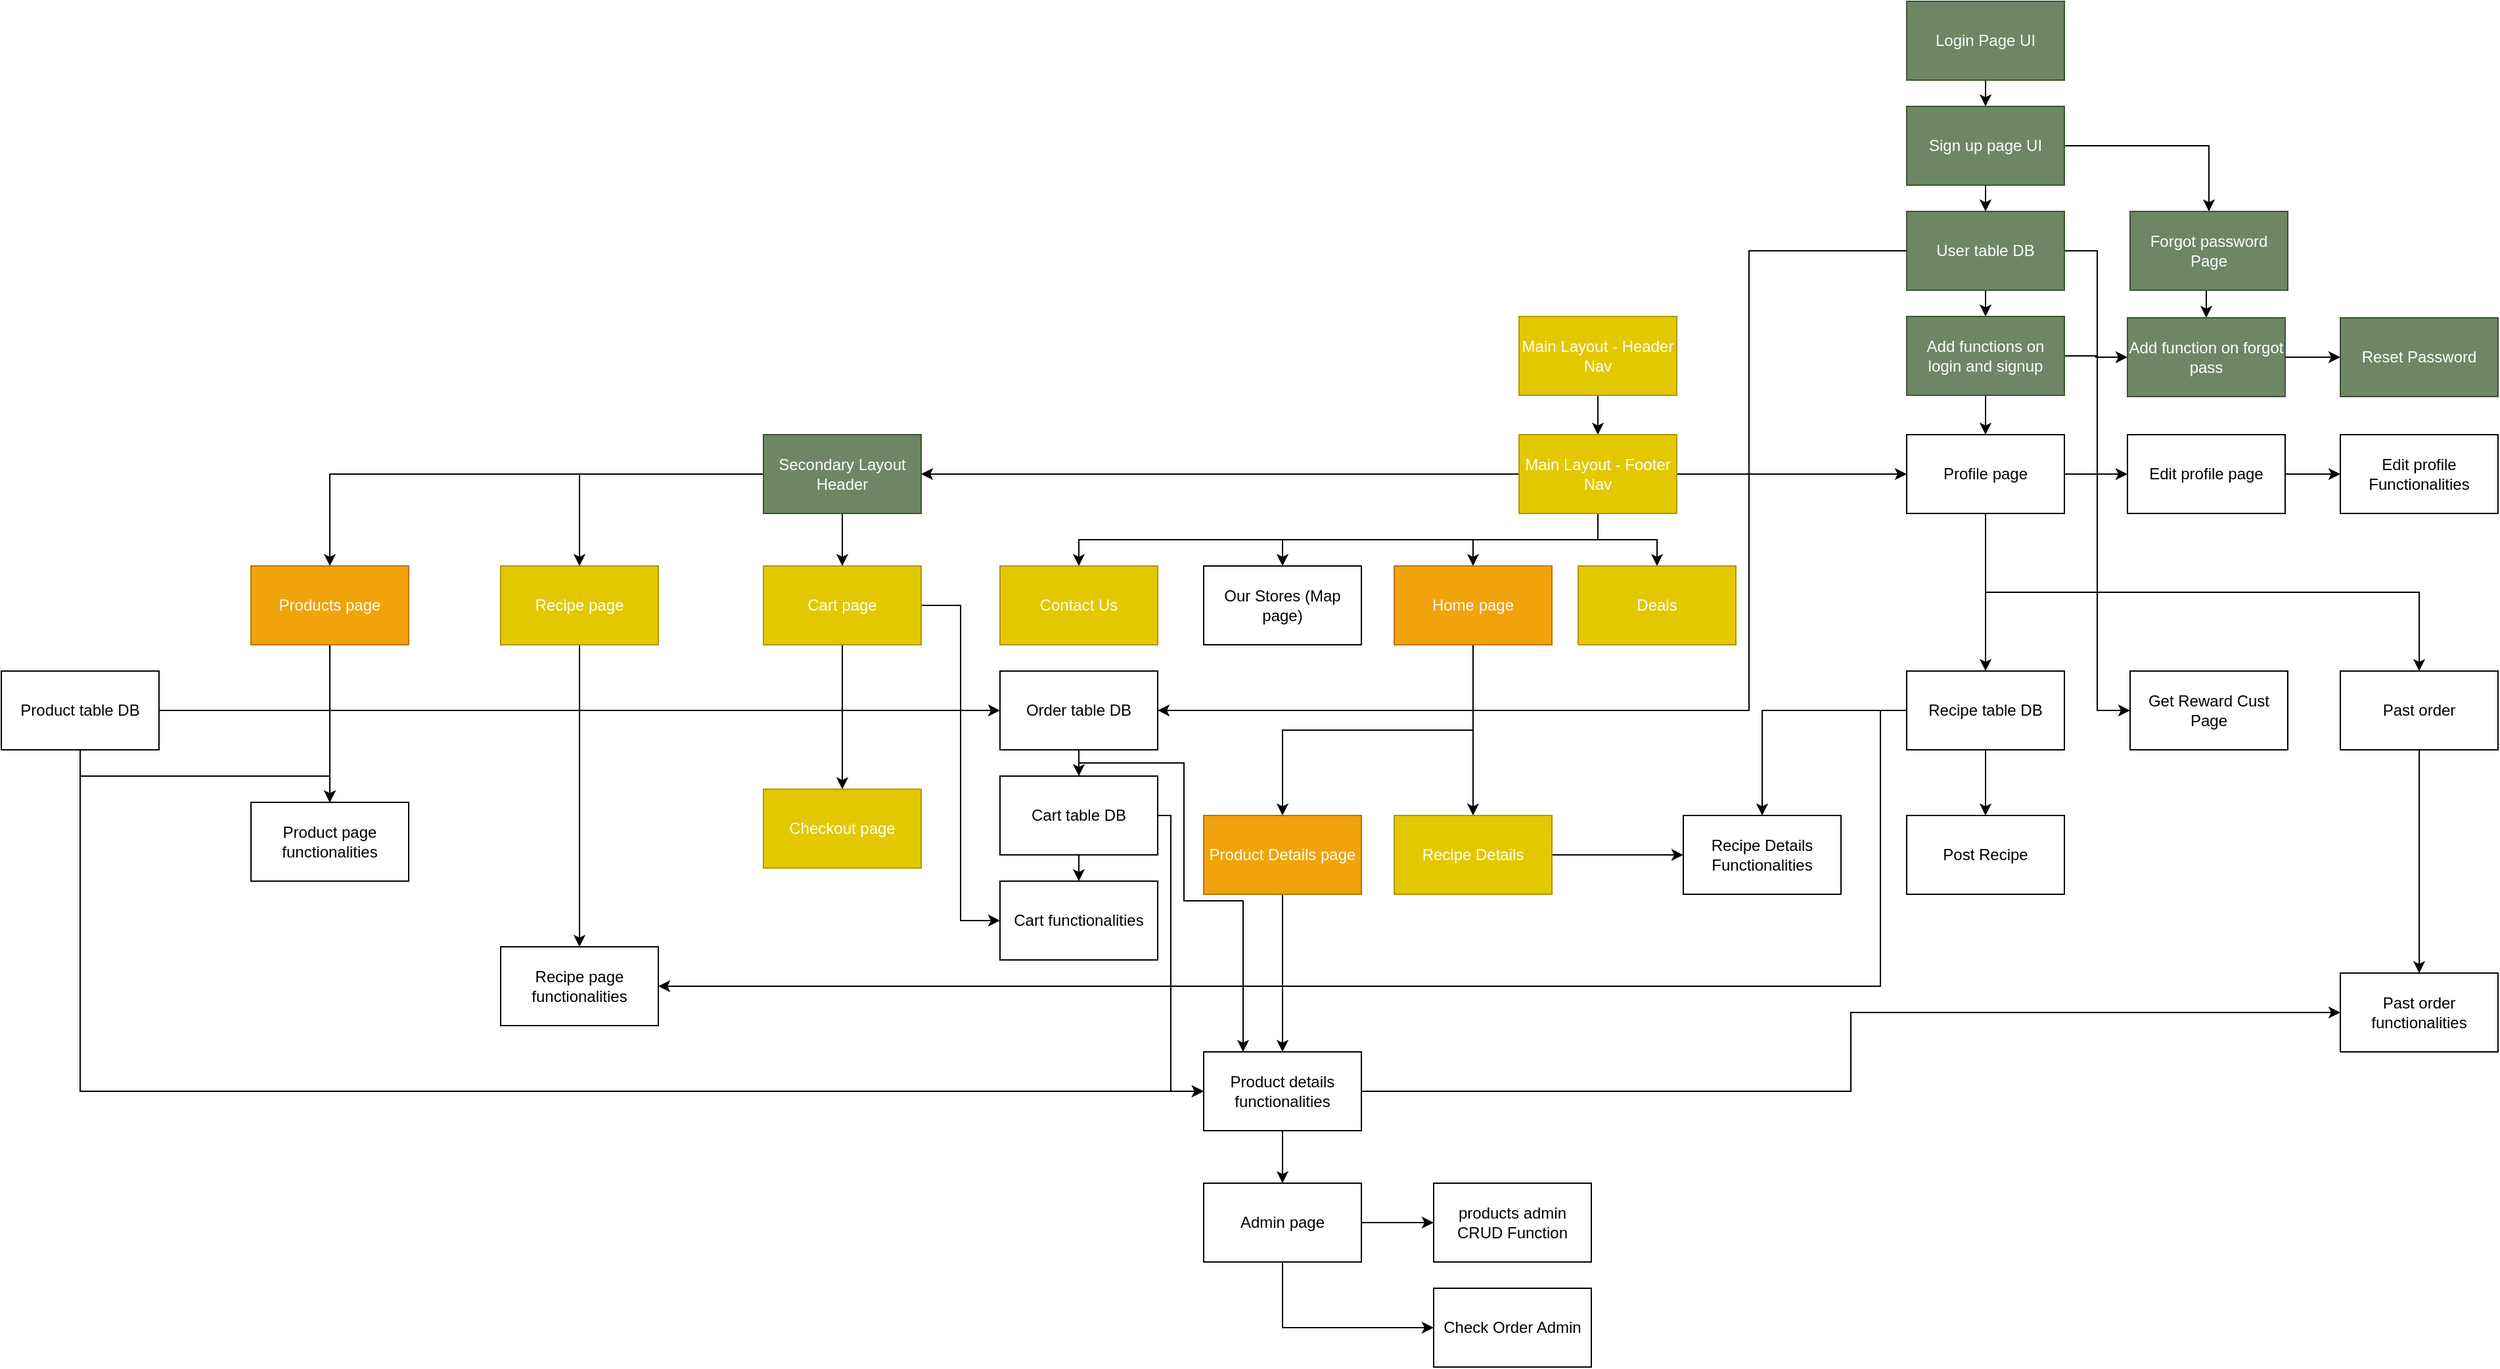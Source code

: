 <mxfile version="14.6.1" type="github">
  <diagram id="EjAZyQlA9bi8Vssz96Cd" name="Page-1">
    <mxGraphModel dx="3188" dy="786" grid="1" gridSize="10" guides="1" tooltips="1" connect="1" arrows="1" fold="1" page="1" pageScale="1" pageWidth="850" pageHeight="1100" math="0" shadow="0">
      <root>
        <mxCell id="0" />
        <mxCell id="1" parent="0" />
        <mxCell id="7hNnC6W6OJ4gPRdMk0Qo-4" style="edgeStyle=orthogonalEdgeStyle;rounded=0;orthogonalLoop=1;jettySize=auto;html=1;exitX=0.5;exitY=1;exitDx=0;exitDy=0;" parent="1" source="7hNnC6W6OJ4gPRdMk0Qo-1" target="7hNnC6W6OJ4gPRdMk0Qo-2" edge="1">
          <mxGeometry relative="1" as="geometry" />
        </mxCell>
        <mxCell id="7hNnC6W6OJ4gPRdMk0Qo-1" value="Main Layout - Header Nav" style="rounded=0;whiteSpace=wrap;html=1;fillColor=#e3c800;strokeColor=#B09500;fontColor=#ffffff;" parent="1" vertex="1">
          <mxGeometry x="65" y="280" width="120" height="60" as="geometry" />
        </mxCell>
        <mxCell id="7hNnC6W6OJ4gPRdMk0Qo-9" style="edgeStyle=orthogonalEdgeStyle;rounded=0;orthogonalLoop=1;jettySize=auto;html=1;exitX=0.5;exitY=1;exitDx=0;exitDy=0;entryX=0.5;entryY=0;entryDx=0;entryDy=0;" parent="1" source="7hNnC6W6OJ4gPRdMk0Qo-2" target="7hNnC6W6OJ4gPRdMk0Qo-6" edge="1">
          <mxGeometry relative="1" as="geometry" />
        </mxCell>
        <mxCell id="7hNnC6W6OJ4gPRdMk0Qo-10" style="edgeStyle=orthogonalEdgeStyle;rounded=0;orthogonalLoop=1;jettySize=auto;html=1;exitX=0.5;exitY=1;exitDx=0;exitDy=0;" parent="1" source="7hNnC6W6OJ4gPRdMk0Qo-2" target="7hNnC6W6OJ4gPRdMk0Qo-7" edge="1">
          <mxGeometry relative="1" as="geometry" />
        </mxCell>
        <mxCell id="7hNnC6W6OJ4gPRdMk0Qo-11" style="edgeStyle=orthogonalEdgeStyle;rounded=0;orthogonalLoop=1;jettySize=auto;html=1;exitX=0.5;exitY=1;exitDx=0;exitDy=0;entryX=0.5;entryY=0;entryDx=0;entryDy=0;" parent="1" source="7hNnC6W6OJ4gPRdMk0Qo-2" target="7hNnC6W6OJ4gPRdMk0Qo-8" edge="1">
          <mxGeometry relative="1" as="geometry" />
        </mxCell>
        <mxCell id="7hNnC6W6OJ4gPRdMk0Qo-16" style="edgeStyle=orthogonalEdgeStyle;rounded=0;orthogonalLoop=1;jettySize=auto;html=1;exitX=1;exitY=0.5;exitDx=0;exitDy=0;entryX=0;entryY=0.5;entryDx=0;entryDy=0;" parent="1" source="7hNnC6W6OJ4gPRdMk0Qo-2" target="7hNnC6W6OJ4gPRdMk0Qo-13" edge="1">
          <mxGeometry relative="1" as="geometry" />
        </mxCell>
        <mxCell id="7hNnC6W6OJ4gPRdMk0Qo-44" style="edgeStyle=orthogonalEdgeStyle;rounded=0;orthogonalLoop=1;jettySize=auto;html=1;exitX=0;exitY=0.5;exitDx=0;exitDy=0;entryX=1;entryY=0.5;entryDx=0;entryDy=0;" parent="1" source="7hNnC6W6OJ4gPRdMk0Qo-2" target="7hNnC6W6OJ4gPRdMk0Qo-43" edge="1">
          <mxGeometry relative="1" as="geometry" />
        </mxCell>
        <mxCell id="ZZ7q-gOLCSSVIoO6FzwP-2" style="edgeStyle=orthogonalEdgeStyle;rounded=0;orthogonalLoop=1;jettySize=auto;html=1;entryX=0.5;entryY=0;entryDx=0;entryDy=0;" parent="1" source="7hNnC6W6OJ4gPRdMk0Qo-2" target="ZZ7q-gOLCSSVIoO6FzwP-1" edge="1">
          <mxGeometry relative="1" as="geometry" />
        </mxCell>
        <mxCell id="7hNnC6W6OJ4gPRdMk0Qo-2" value="Main Layout - Footer Nav" style="rounded=0;whiteSpace=wrap;html=1;fillColor=#e3c800;strokeColor=#B09500;fontColor=#ffffff;" parent="1" vertex="1">
          <mxGeometry x="65" y="370" width="120" height="60" as="geometry" />
        </mxCell>
        <mxCell id="7hNnC6W6OJ4gPRdMk0Qo-30" style="edgeStyle=orthogonalEdgeStyle;rounded=0;orthogonalLoop=1;jettySize=auto;html=1;exitX=0.5;exitY=1;exitDx=0;exitDy=0;entryX=0.5;entryY=0;entryDx=0;entryDy=0;" parent="1" source="7hNnC6W6OJ4gPRdMk0Qo-5" target="7hNnC6W6OJ4gPRdMk0Qo-26" edge="1">
          <mxGeometry relative="1" as="geometry" />
        </mxCell>
        <mxCell id="7hNnC6W6OJ4gPRdMk0Qo-5" value="Login Page UI" style="rounded=0;whiteSpace=wrap;html=1;fillColor=#6d8764;strokeColor=#3A5431;fontColor=#ffffff;" parent="1" vertex="1">
          <mxGeometry x="360" y="40" width="120" height="60" as="geometry" />
        </mxCell>
        <mxCell id="7hNnC6W6OJ4gPRdMk0Qo-14" style="edgeStyle=orthogonalEdgeStyle;rounded=0;orthogonalLoop=1;jettySize=auto;html=1;exitX=0.5;exitY=1;exitDx=0;exitDy=0;" parent="1" source="7hNnC6W6OJ4gPRdMk0Qo-6" target="7hNnC6W6OJ4gPRdMk0Qo-12" edge="1">
          <mxGeometry relative="1" as="geometry" />
        </mxCell>
        <mxCell id="7hNnC6W6OJ4gPRdMk0Qo-75" style="edgeStyle=orthogonalEdgeStyle;rounded=0;orthogonalLoop=1;jettySize=auto;html=1;exitX=0.5;exitY=1;exitDx=0;exitDy=0;entryX=0.5;entryY=0;entryDx=0;entryDy=0;" parent="1" source="7hNnC6W6OJ4gPRdMk0Qo-6" target="7hNnC6W6OJ4gPRdMk0Qo-69" edge="1">
          <mxGeometry relative="1" as="geometry" />
        </mxCell>
        <mxCell id="7hNnC6W6OJ4gPRdMk0Qo-6" value="Home page" style="rounded=0;whiteSpace=wrap;html=1;fillColor=#f0a30a;strokeColor=#BD7000;fontColor=#ffffff;" parent="1" vertex="1">
          <mxGeometry x="-30" y="470" width="120" height="60" as="geometry" />
        </mxCell>
        <mxCell id="7hNnC6W6OJ4gPRdMk0Qo-7" value="Our Stores (Map page)" style="rounded=0;whiteSpace=wrap;html=1;" parent="1" vertex="1">
          <mxGeometry x="-175" y="470" width="120" height="60" as="geometry" />
        </mxCell>
        <mxCell id="7hNnC6W6OJ4gPRdMk0Qo-8" value="Contact Us" style="rounded=0;whiteSpace=wrap;html=1;fillColor=#e3c800;strokeColor=#B09500;fontColor=#ffffff;" parent="1" vertex="1">
          <mxGeometry x="-330" y="470" width="120" height="60" as="geometry" />
        </mxCell>
        <mxCell id="7hNnC6W6OJ4gPRdMk0Qo-25" style="edgeStyle=orthogonalEdgeStyle;rounded=0;orthogonalLoop=1;jettySize=auto;html=1;exitX=1;exitY=0.5;exitDx=0;exitDy=0;entryX=0;entryY=0.5;entryDx=0;entryDy=0;" parent="1" source="7hNnC6W6OJ4gPRdMk0Qo-12" target="7hNnC6W6OJ4gPRdMk0Qo-23" edge="1">
          <mxGeometry relative="1" as="geometry" />
        </mxCell>
        <mxCell id="7hNnC6W6OJ4gPRdMk0Qo-12" value="Recipe Details" style="rounded=0;whiteSpace=wrap;html=1;fillColor=#e3c800;strokeColor=#B09500;fontColor=#ffffff;" parent="1" vertex="1">
          <mxGeometry x="-30" y="660" width="120" height="60" as="geometry" />
        </mxCell>
        <mxCell id="7hNnC6W6OJ4gPRdMk0Qo-51" value="" style="edgeStyle=orthogonalEdgeStyle;rounded=0;orthogonalLoop=1;jettySize=auto;html=1;" parent="1" source="7hNnC6W6OJ4gPRdMk0Qo-13" target="7hNnC6W6OJ4gPRdMk0Qo-50" edge="1">
          <mxGeometry relative="1" as="geometry" />
        </mxCell>
        <mxCell id="7hNnC6W6OJ4gPRdMk0Qo-59" value="" style="edgeStyle=orthogonalEdgeStyle;rounded=0;orthogonalLoop=1;jettySize=auto;html=1;" parent="1" source="7hNnC6W6OJ4gPRdMk0Qo-13" target="7hNnC6W6OJ4gPRdMk0Qo-58" edge="1">
          <mxGeometry relative="1" as="geometry" />
        </mxCell>
        <mxCell id="7hNnC6W6OJ4gPRdMk0Qo-113" style="edgeStyle=orthogonalEdgeStyle;rounded=0;orthogonalLoop=1;jettySize=auto;html=1;exitX=0.5;exitY=1;exitDx=0;exitDy=0;" parent="1" source="7hNnC6W6OJ4gPRdMk0Qo-13" target="7hNnC6W6OJ4gPRdMk0Qo-112" edge="1">
          <mxGeometry relative="1" as="geometry" />
        </mxCell>
        <mxCell id="7hNnC6W6OJ4gPRdMk0Qo-13" value="Profile page" style="rounded=0;whiteSpace=wrap;html=1;" parent="1" vertex="1">
          <mxGeometry x="360" y="370" width="120" height="60" as="geometry" />
        </mxCell>
        <mxCell id="7hNnC6W6OJ4gPRdMk0Qo-34" style="edgeStyle=orthogonalEdgeStyle;rounded=0;orthogonalLoop=1;jettySize=auto;html=1;exitX=0.5;exitY=1;exitDx=0;exitDy=0;entryX=0.5;entryY=0;entryDx=0;entryDy=0;" parent="1" source="7hNnC6W6OJ4gPRdMk0Qo-18" target="7hNnC6W6OJ4gPRdMk0Qo-33" edge="1">
          <mxGeometry relative="1" as="geometry" />
        </mxCell>
        <mxCell id="7hNnC6W6OJ4gPRdMk0Qo-84" style="edgeStyle=orthogonalEdgeStyle;rounded=0;orthogonalLoop=1;jettySize=auto;html=1;exitX=1;exitY=0.5;exitDx=0;exitDy=0;entryX=0;entryY=0.5;entryDx=0;entryDy=0;" parent="1" source="7hNnC6W6OJ4gPRdMk0Qo-18" target="7hNnC6W6OJ4gPRdMk0Qo-82" edge="1">
          <mxGeometry relative="1" as="geometry" />
        </mxCell>
        <mxCell id="7hNnC6W6OJ4gPRdMk0Qo-90" style="edgeStyle=orthogonalEdgeStyle;rounded=0;orthogonalLoop=1;jettySize=auto;html=1;exitX=0;exitY=0.5;exitDx=0;exitDy=0;entryX=1;entryY=0.5;entryDx=0;entryDy=0;" parent="1" source="7hNnC6W6OJ4gPRdMk0Qo-18" target="7hNnC6W6OJ4gPRdMk0Qo-88" edge="1">
          <mxGeometry relative="1" as="geometry">
            <Array as="points">
              <mxPoint x="240" y="230" />
              <mxPoint x="240" y="580" />
            </Array>
          </mxGeometry>
        </mxCell>
        <mxCell id="7hNnC6W6OJ4gPRdMk0Qo-18" value="User table DB" style="rounded=0;whiteSpace=wrap;html=1;fillColor=#6d8764;strokeColor=#3A5431;fontColor=#ffffff;" parent="1" vertex="1">
          <mxGeometry x="360" y="200" width="120" height="60" as="geometry" />
        </mxCell>
        <mxCell id="7hNnC6W6OJ4gPRdMk0Qo-21" value="Post Recipe" style="rounded=0;whiteSpace=wrap;html=1;" parent="1" vertex="1">
          <mxGeometry x="360" y="660" width="120" height="60" as="geometry" />
        </mxCell>
        <mxCell id="7hNnC6W6OJ4gPRdMk0Qo-23" value="Recipe Details Functionalities" style="rounded=0;whiteSpace=wrap;html=1;" parent="1" vertex="1">
          <mxGeometry x="190" y="660" width="120" height="60" as="geometry" />
        </mxCell>
        <mxCell id="7hNnC6W6OJ4gPRdMk0Qo-31" style="edgeStyle=orthogonalEdgeStyle;rounded=0;orthogonalLoop=1;jettySize=auto;html=1;exitX=0.5;exitY=1;exitDx=0;exitDy=0;entryX=0.5;entryY=0;entryDx=0;entryDy=0;" parent="1" source="7hNnC6W6OJ4gPRdMk0Qo-26" target="7hNnC6W6OJ4gPRdMk0Qo-18" edge="1">
          <mxGeometry relative="1" as="geometry" />
        </mxCell>
        <mxCell id="7hNnC6W6OJ4gPRdMk0Qo-38" style="edgeStyle=orthogonalEdgeStyle;rounded=0;orthogonalLoop=1;jettySize=auto;html=1;exitX=1;exitY=0.5;exitDx=0;exitDy=0;entryX=0.5;entryY=0;entryDx=0;entryDy=0;" parent="1" source="7hNnC6W6OJ4gPRdMk0Qo-26" target="7hNnC6W6OJ4gPRdMk0Qo-37" edge="1">
          <mxGeometry relative="1" as="geometry" />
        </mxCell>
        <mxCell id="7hNnC6W6OJ4gPRdMk0Qo-26" value="Sign up page UI" style="rounded=0;whiteSpace=wrap;html=1;fillColor=#6d8764;strokeColor=#3A5431;fontColor=#ffffff;" parent="1" vertex="1">
          <mxGeometry x="360" y="120" width="120" height="60" as="geometry" />
        </mxCell>
        <mxCell id="7hNnC6W6OJ4gPRdMk0Qo-35" style="edgeStyle=orthogonalEdgeStyle;rounded=0;orthogonalLoop=1;jettySize=auto;html=1;exitX=0.5;exitY=1;exitDx=0;exitDy=0;entryX=0.5;entryY=0;entryDx=0;entryDy=0;" parent="1" source="7hNnC6W6OJ4gPRdMk0Qo-33" target="7hNnC6W6OJ4gPRdMk0Qo-13" edge="1">
          <mxGeometry relative="1" as="geometry" />
        </mxCell>
        <mxCell id="7hNnC6W6OJ4gPRdMk0Qo-40" style="edgeStyle=orthogonalEdgeStyle;rounded=0;orthogonalLoop=1;jettySize=auto;html=1;exitX=1;exitY=0.5;exitDx=0;exitDy=0;entryX=0;entryY=0.5;entryDx=0;entryDy=0;" parent="1" source="7hNnC6W6OJ4gPRdMk0Qo-33" target="7hNnC6W6OJ4gPRdMk0Qo-39" edge="1">
          <mxGeometry relative="1" as="geometry" />
        </mxCell>
        <mxCell id="7hNnC6W6OJ4gPRdMk0Qo-33" value="Add functions on login and signup" style="rounded=0;whiteSpace=wrap;html=1;fillColor=#6d8764;strokeColor=#3A5431;fontColor=#ffffff;" parent="1" vertex="1">
          <mxGeometry x="360" y="280" width="120" height="60" as="geometry" />
        </mxCell>
        <mxCell id="7hNnC6W6OJ4gPRdMk0Qo-41" style="edgeStyle=orthogonalEdgeStyle;rounded=0;orthogonalLoop=1;jettySize=auto;html=1;exitX=0.5;exitY=1;exitDx=0;exitDy=0;entryX=0.5;entryY=0;entryDx=0;entryDy=0;" parent="1" source="7hNnC6W6OJ4gPRdMk0Qo-37" target="7hNnC6W6OJ4gPRdMk0Qo-39" edge="1">
          <mxGeometry relative="1" as="geometry" />
        </mxCell>
        <mxCell id="7hNnC6W6OJ4gPRdMk0Qo-37" value="Forgot password Page" style="rounded=0;whiteSpace=wrap;html=1;fillColor=#6d8764;strokeColor=#3A5431;fontColor=#ffffff;" parent="1" vertex="1">
          <mxGeometry x="530" y="200" width="120" height="60" as="geometry" />
        </mxCell>
        <mxCell id="hnviC36DDv1_36C_1hTz-2" value="" style="edgeStyle=orthogonalEdgeStyle;rounded=0;orthogonalLoop=1;jettySize=auto;html=1;" edge="1" parent="1" source="7hNnC6W6OJ4gPRdMk0Qo-39" target="hnviC36DDv1_36C_1hTz-1">
          <mxGeometry relative="1" as="geometry" />
        </mxCell>
        <mxCell id="7hNnC6W6OJ4gPRdMk0Qo-39" value="Add function on forgot pass" style="rounded=0;whiteSpace=wrap;html=1;fillColor=#6d8764;strokeColor=#3A5431;fontColor=#ffffff;" parent="1" vertex="1">
          <mxGeometry x="528" y="281" width="120" height="60" as="geometry" />
        </mxCell>
        <mxCell id="7hNnC6W6OJ4gPRdMk0Qo-55" value="" style="edgeStyle=orthogonalEdgeStyle;rounded=0;orthogonalLoop=1;jettySize=auto;html=1;" parent="1" source="7hNnC6W6OJ4gPRdMk0Qo-42" target="7hNnC6W6OJ4gPRdMk0Qo-54" edge="1">
          <mxGeometry relative="1" as="geometry" />
        </mxCell>
        <mxCell id="7hNnC6W6OJ4gPRdMk0Qo-42" value="Recipe page" style="rounded=0;whiteSpace=wrap;html=1;fillColor=#e3c800;strokeColor=#B09500;fontColor=#ffffff;" parent="1" vertex="1">
          <mxGeometry x="-710" y="470" width="120" height="60" as="geometry" />
        </mxCell>
        <mxCell id="7hNnC6W6OJ4gPRdMk0Qo-46" value="" style="edgeStyle=orthogonalEdgeStyle;rounded=0;orthogonalLoop=1;jettySize=auto;html=1;" parent="1" source="7hNnC6W6OJ4gPRdMk0Qo-43" target="7hNnC6W6OJ4gPRdMk0Qo-42" edge="1">
          <mxGeometry relative="1" as="geometry" />
        </mxCell>
        <mxCell id="7hNnC6W6OJ4gPRdMk0Qo-63" style="edgeStyle=orthogonalEdgeStyle;rounded=0;orthogonalLoop=1;jettySize=auto;html=1;entryX=0.5;entryY=0;entryDx=0;entryDy=0;" parent="1" source="7hNnC6W6OJ4gPRdMk0Qo-43" target="7hNnC6W6OJ4gPRdMk0Qo-62" edge="1">
          <mxGeometry relative="1" as="geometry" />
        </mxCell>
        <mxCell id="7hNnC6W6OJ4gPRdMk0Qo-74" style="edgeStyle=orthogonalEdgeStyle;rounded=0;orthogonalLoop=1;jettySize=auto;html=1;exitX=0;exitY=0.5;exitDx=0;exitDy=0;entryX=0.5;entryY=0;entryDx=0;entryDy=0;" parent="1" source="7hNnC6W6OJ4gPRdMk0Qo-43" target="7hNnC6W6OJ4gPRdMk0Qo-68" edge="1">
          <mxGeometry relative="1" as="geometry" />
        </mxCell>
        <mxCell id="7hNnC6W6OJ4gPRdMk0Qo-43" value="Secondary Layout Header" style="rounded=0;whiteSpace=wrap;html=1;fillColor=#6d8764;strokeColor=#3A5431;fontColor=#ffffff;" parent="1" vertex="1">
          <mxGeometry x="-510" y="370" width="120" height="60" as="geometry" />
        </mxCell>
        <mxCell id="7hNnC6W6OJ4gPRdMk0Qo-52" value="" style="edgeStyle=orthogonalEdgeStyle;rounded=0;orthogonalLoop=1;jettySize=auto;html=1;" parent="1" source="7hNnC6W6OJ4gPRdMk0Qo-50" target="7hNnC6W6OJ4gPRdMk0Qo-21" edge="1">
          <mxGeometry relative="1" as="geometry" />
        </mxCell>
        <mxCell id="7hNnC6W6OJ4gPRdMk0Qo-53" style="edgeStyle=orthogonalEdgeStyle;rounded=0;orthogonalLoop=1;jettySize=auto;html=1;exitX=0;exitY=0.5;exitDx=0;exitDy=0;" parent="1" source="7hNnC6W6OJ4gPRdMk0Qo-50" target="7hNnC6W6OJ4gPRdMk0Qo-23" edge="1">
          <mxGeometry relative="1" as="geometry" />
        </mxCell>
        <mxCell id="7hNnC6W6OJ4gPRdMk0Qo-56" style="edgeStyle=orthogonalEdgeStyle;rounded=0;orthogonalLoop=1;jettySize=auto;html=1;exitX=0;exitY=0.5;exitDx=0;exitDy=0;entryX=1;entryY=0.5;entryDx=0;entryDy=0;" parent="1" source="7hNnC6W6OJ4gPRdMk0Qo-50" target="7hNnC6W6OJ4gPRdMk0Qo-54" edge="1">
          <mxGeometry relative="1" as="geometry">
            <Array as="points">
              <mxPoint x="340" y="580" />
              <mxPoint x="340" y="790" />
            </Array>
          </mxGeometry>
        </mxCell>
        <mxCell id="7hNnC6W6OJ4gPRdMk0Qo-50" value="Recipe table DB" style="rounded=0;whiteSpace=wrap;html=1;" parent="1" vertex="1">
          <mxGeometry x="360" y="550" width="120" height="60" as="geometry" />
        </mxCell>
        <mxCell id="7hNnC6W6OJ4gPRdMk0Qo-54" value="Recipe page functionalities" style="rounded=0;whiteSpace=wrap;html=1;" parent="1" vertex="1">
          <mxGeometry x="-710" y="760" width="120" height="60" as="geometry" />
        </mxCell>
        <mxCell id="7hNnC6W6OJ4gPRdMk0Qo-61" value="" style="edgeStyle=orthogonalEdgeStyle;rounded=0;orthogonalLoop=1;jettySize=auto;html=1;" parent="1" source="7hNnC6W6OJ4gPRdMk0Qo-58" target="7hNnC6W6OJ4gPRdMk0Qo-60" edge="1">
          <mxGeometry relative="1" as="geometry" />
        </mxCell>
        <mxCell id="7hNnC6W6OJ4gPRdMk0Qo-58" value="Edit profile page" style="rounded=0;whiteSpace=wrap;html=1;" parent="1" vertex="1">
          <mxGeometry x="528" y="370" width="120" height="60" as="geometry" />
        </mxCell>
        <mxCell id="7hNnC6W6OJ4gPRdMk0Qo-60" value="Edit profile Functionalities" style="rounded=0;whiteSpace=wrap;html=1;" parent="1" vertex="1">
          <mxGeometry x="690" y="370" width="120" height="60" as="geometry" />
        </mxCell>
        <mxCell id="7hNnC6W6OJ4gPRdMk0Qo-67" style="edgeStyle=orthogonalEdgeStyle;rounded=0;orthogonalLoop=1;jettySize=auto;html=1;exitX=0.5;exitY=1;exitDx=0;exitDy=0;" parent="1" source="7hNnC6W6OJ4gPRdMk0Qo-62" target="7hNnC6W6OJ4gPRdMk0Qo-66" edge="1">
          <mxGeometry relative="1" as="geometry" />
        </mxCell>
        <mxCell id="7hNnC6W6OJ4gPRdMk0Qo-78" style="edgeStyle=orthogonalEdgeStyle;rounded=0;orthogonalLoop=1;jettySize=auto;html=1;exitX=1;exitY=0.5;exitDx=0;exitDy=0;entryX=0;entryY=0.5;entryDx=0;entryDy=0;" parent="1" source="7hNnC6W6OJ4gPRdMk0Qo-62" target="7hNnC6W6OJ4gPRdMk0Qo-77" edge="1">
          <mxGeometry relative="1" as="geometry" />
        </mxCell>
        <mxCell id="7hNnC6W6OJ4gPRdMk0Qo-62" value="Cart page" style="rounded=0;whiteSpace=wrap;html=1;fillColor=#e3c800;strokeColor=#B09500;fontColor=#ffffff;" parent="1" vertex="1">
          <mxGeometry x="-510" y="470" width="120" height="60" as="geometry" />
        </mxCell>
        <mxCell id="7hNnC6W6OJ4gPRdMk0Qo-66" value="Checkout page" style="rounded=0;whiteSpace=wrap;html=1;fillColor=#e3c800;strokeColor=#B09500;fontColor=#ffffff;" parent="1" vertex="1">
          <mxGeometry x="-510" y="640" width="120" height="60" as="geometry" />
        </mxCell>
        <mxCell id="7hNnC6W6OJ4gPRdMk0Qo-87" value="" style="edgeStyle=orthogonalEdgeStyle;rounded=0;orthogonalLoop=1;jettySize=auto;html=1;" parent="1" source="7hNnC6W6OJ4gPRdMk0Qo-68" target="7hNnC6W6OJ4gPRdMk0Qo-72" edge="1">
          <mxGeometry relative="1" as="geometry" />
        </mxCell>
        <mxCell id="7hNnC6W6OJ4gPRdMk0Qo-68" value="Products page" style="rounded=0;whiteSpace=wrap;html=1;fillColor=#f0a30a;strokeColor=#BD7000;fontColor=#ffffff;" parent="1" vertex="1">
          <mxGeometry x="-900" y="470" width="120" height="60" as="geometry" />
        </mxCell>
        <mxCell id="7hNnC6W6OJ4gPRdMk0Qo-71" style="edgeStyle=orthogonalEdgeStyle;rounded=0;orthogonalLoop=1;jettySize=auto;html=1;exitX=0.5;exitY=1;exitDx=0;exitDy=0;entryX=0.5;entryY=0;entryDx=0;entryDy=0;" parent="1" source="7hNnC6W6OJ4gPRdMk0Qo-69" target="7hNnC6W6OJ4gPRdMk0Qo-70" edge="1">
          <mxGeometry relative="1" as="geometry" />
        </mxCell>
        <mxCell id="7hNnC6W6OJ4gPRdMk0Qo-69" value="Product Details page" style="rounded=0;whiteSpace=wrap;html=1;fillColor=#f0a30a;strokeColor=#BD7000;fontColor=#ffffff;" parent="1" vertex="1">
          <mxGeometry x="-175" y="660" width="120" height="60" as="geometry" />
        </mxCell>
        <mxCell id="7hNnC6W6OJ4gPRdMk0Qo-107" style="edgeStyle=orthogonalEdgeStyle;rounded=0;orthogonalLoop=1;jettySize=auto;html=1;exitX=0.5;exitY=1;exitDx=0;exitDy=0;entryX=0.5;entryY=0;entryDx=0;entryDy=0;" parent="1" source="7hNnC6W6OJ4gPRdMk0Qo-70" target="7hNnC6W6OJ4gPRdMk0Qo-106" edge="1">
          <mxGeometry relative="1" as="geometry" />
        </mxCell>
        <mxCell id="7hNnC6W6OJ4gPRdMk0Qo-115" style="edgeStyle=orthogonalEdgeStyle;rounded=0;orthogonalLoop=1;jettySize=auto;html=1;exitX=1;exitY=0.5;exitDx=0;exitDy=0;entryX=0;entryY=0.5;entryDx=0;entryDy=0;" parent="1" source="7hNnC6W6OJ4gPRdMk0Qo-70" target="7hNnC6W6OJ4gPRdMk0Qo-114" edge="1">
          <mxGeometry relative="1" as="geometry" />
        </mxCell>
        <mxCell id="7hNnC6W6OJ4gPRdMk0Qo-70" value="Product details functionalities" style="rounded=0;whiteSpace=wrap;html=1;" parent="1" vertex="1">
          <mxGeometry x="-175" y="840" width="120" height="60" as="geometry" />
        </mxCell>
        <mxCell id="7hNnC6W6OJ4gPRdMk0Qo-72" value="Product page functionalities" style="rounded=0;whiteSpace=wrap;html=1;" parent="1" vertex="1">
          <mxGeometry x="-900" y="650" width="120" height="60" as="geometry" />
        </mxCell>
        <mxCell id="7hNnC6W6OJ4gPRdMk0Qo-79" style="edgeStyle=orthogonalEdgeStyle;rounded=0;orthogonalLoop=1;jettySize=auto;html=1;exitX=0.5;exitY=1;exitDx=0;exitDy=0;entryX=0.5;entryY=0;entryDx=0;entryDy=0;" parent="1" source="7hNnC6W6OJ4gPRdMk0Qo-73" target="7hNnC6W6OJ4gPRdMk0Qo-72" edge="1">
          <mxGeometry relative="1" as="geometry" />
        </mxCell>
        <mxCell id="7hNnC6W6OJ4gPRdMk0Qo-85" style="edgeStyle=orthogonalEdgeStyle;rounded=0;orthogonalLoop=1;jettySize=auto;html=1;exitX=0.5;exitY=1;exitDx=0;exitDy=0;entryX=0;entryY=0.5;entryDx=0;entryDy=0;" parent="1" source="7hNnC6W6OJ4gPRdMk0Qo-73" target="7hNnC6W6OJ4gPRdMk0Qo-70" edge="1">
          <mxGeometry relative="1" as="geometry" />
        </mxCell>
        <mxCell id="7hNnC6W6OJ4gPRdMk0Qo-89" style="edgeStyle=orthogonalEdgeStyle;rounded=0;orthogonalLoop=1;jettySize=auto;html=1;exitX=1;exitY=0.5;exitDx=0;exitDy=0;" parent="1" source="7hNnC6W6OJ4gPRdMk0Qo-73" target="7hNnC6W6OJ4gPRdMk0Qo-88" edge="1">
          <mxGeometry relative="1" as="geometry" />
        </mxCell>
        <mxCell id="7hNnC6W6OJ4gPRdMk0Qo-73" value="Product table DB" style="rounded=0;whiteSpace=wrap;html=1;" parent="1" vertex="1">
          <mxGeometry x="-1090" y="550" width="120" height="60" as="geometry" />
        </mxCell>
        <mxCell id="7hNnC6W6OJ4gPRdMk0Qo-77" value="Cart functionalities" style="rounded=0;whiteSpace=wrap;html=1;" parent="1" vertex="1">
          <mxGeometry x="-330" y="710" width="120" height="60" as="geometry" />
        </mxCell>
        <mxCell id="7hNnC6W6OJ4gPRdMk0Qo-82" value="Get Reward Cust Page" style="rounded=0;whiteSpace=wrap;html=1;" parent="1" vertex="1">
          <mxGeometry x="530" y="550" width="120" height="60" as="geometry" />
        </mxCell>
        <mxCell id="7hNnC6W6OJ4gPRdMk0Qo-94" style="edgeStyle=orthogonalEdgeStyle;rounded=0;orthogonalLoop=1;jettySize=auto;html=1;exitX=0.5;exitY=1;exitDx=0;exitDy=0;entryX=0.25;entryY=0;entryDx=0;entryDy=0;" parent="1" source="7hNnC6W6OJ4gPRdMk0Qo-88" target="7hNnC6W6OJ4gPRdMk0Qo-70" edge="1">
          <mxGeometry relative="1" as="geometry">
            <Array as="points">
              <mxPoint x="-270" y="620" />
              <mxPoint x="-190" y="620" />
              <mxPoint x="-190" y="725" />
              <mxPoint x="-145" y="725" />
            </Array>
          </mxGeometry>
        </mxCell>
        <mxCell id="7hNnC6W6OJ4gPRdMk0Qo-97" style="edgeStyle=orthogonalEdgeStyle;rounded=0;orthogonalLoop=1;jettySize=auto;html=1;exitX=0.5;exitY=1;exitDx=0;exitDy=0;" parent="1" source="7hNnC6W6OJ4gPRdMk0Qo-88" target="7hNnC6W6OJ4gPRdMk0Qo-95" edge="1">
          <mxGeometry relative="1" as="geometry" />
        </mxCell>
        <mxCell id="7hNnC6W6OJ4gPRdMk0Qo-88" value="Order table DB" style="rounded=0;whiteSpace=wrap;html=1;" parent="1" vertex="1">
          <mxGeometry x="-330" y="550" width="120" height="60" as="geometry" />
        </mxCell>
        <mxCell id="7hNnC6W6OJ4gPRdMk0Qo-96" style="edgeStyle=orthogonalEdgeStyle;rounded=0;orthogonalLoop=1;jettySize=auto;html=1;exitX=1;exitY=0.5;exitDx=0;exitDy=0;entryX=0;entryY=0.5;entryDx=0;entryDy=0;" parent="1" source="7hNnC6W6OJ4gPRdMk0Qo-95" target="7hNnC6W6OJ4gPRdMk0Qo-70" edge="1">
          <mxGeometry relative="1" as="geometry">
            <Array as="points">
              <mxPoint x="-200" y="660" />
              <mxPoint x="-200" y="870" />
            </Array>
          </mxGeometry>
        </mxCell>
        <mxCell id="7hNnC6W6OJ4gPRdMk0Qo-98" style="edgeStyle=orthogonalEdgeStyle;rounded=0;orthogonalLoop=1;jettySize=auto;html=1;exitX=0.5;exitY=1;exitDx=0;exitDy=0;entryX=0.5;entryY=0;entryDx=0;entryDy=0;" parent="1" source="7hNnC6W6OJ4gPRdMk0Qo-95" target="7hNnC6W6OJ4gPRdMk0Qo-77" edge="1">
          <mxGeometry relative="1" as="geometry" />
        </mxCell>
        <mxCell id="7hNnC6W6OJ4gPRdMk0Qo-95" value="Cart table DB" style="rounded=0;whiteSpace=wrap;html=1;" parent="1" vertex="1">
          <mxGeometry x="-330" y="630" width="120" height="60" as="geometry" />
        </mxCell>
        <mxCell id="7hNnC6W6OJ4gPRdMk0Qo-109" value="" style="edgeStyle=orthogonalEdgeStyle;rounded=0;orthogonalLoop=1;jettySize=auto;html=1;" parent="1" source="7hNnC6W6OJ4gPRdMk0Qo-106" target="7hNnC6W6OJ4gPRdMk0Qo-108" edge="1">
          <mxGeometry relative="1" as="geometry" />
        </mxCell>
        <mxCell id="7hNnC6W6OJ4gPRdMk0Qo-111" style="edgeStyle=orthogonalEdgeStyle;rounded=0;orthogonalLoop=1;jettySize=auto;html=1;exitX=0.5;exitY=1;exitDx=0;exitDy=0;entryX=0;entryY=0.5;entryDx=0;entryDy=0;" parent="1" source="7hNnC6W6OJ4gPRdMk0Qo-106" target="7hNnC6W6OJ4gPRdMk0Qo-110" edge="1">
          <mxGeometry relative="1" as="geometry" />
        </mxCell>
        <mxCell id="7hNnC6W6OJ4gPRdMk0Qo-106" value="Admin page" style="rounded=0;whiteSpace=wrap;html=1;" parent="1" vertex="1">
          <mxGeometry x="-175" y="940" width="120" height="60" as="geometry" />
        </mxCell>
        <mxCell id="7hNnC6W6OJ4gPRdMk0Qo-108" value="products admin CRUD Function" style="rounded=0;whiteSpace=wrap;html=1;" parent="1" vertex="1">
          <mxGeometry y="940" width="120" height="60" as="geometry" />
        </mxCell>
        <mxCell id="7hNnC6W6OJ4gPRdMk0Qo-110" value="Check Order Admin" style="rounded=0;whiteSpace=wrap;html=1;" parent="1" vertex="1">
          <mxGeometry y="1020" width="120" height="60" as="geometry" />
        </mxCell>
        <mxCell id="7hNnC6W6OJ4gPRdMk0Qo-116" style="edgeStyle=orthogonalEdgeStyle;rounded=0;orthogonalLoop=1;jettySize=auto;html=1;exitX=0.5;exitY=1;exitDx=0;exitDy=0;" parent="1" source="7hNnC6W6OJ4gPRdMk0Qo-112" target="7hNnC6W6OJ4gPRdMk0Qo-114" edge="1">
          <mxGeometry relative="1" as="geometry" />
        </mxCell>
        <mxCell id="7hNnC6W6OJ4gPRdMk0Qo-112" value="Past order" style="rounded=0;whiteSpace=wrap;html=1;" parent="1" vertex="1">
          <mxGeometry x="690" y="550" width="120" height="60" as="geometry" />
        </mxCell>
        <mxCell id="7hNnC6W6OJ4gPRdMk0Qo-114" value="Past order functionalities" style="rounded=0;whiteSpace=wrap;html=1;" parent="1" vertex="1">
          <mxGeometry x="690" y="780" width="120" height="60" as="geometry" />
        </mxCell>
        <mxCell id="ZZ7q-gOLCSSVIoO6FzwP-1" value="Deals" style="rounded=0;whiteSpace=wrap;html=1;fillColor=#e3c800;strokeColor=#B09500;fontColor=#ffffff;" parent="1" vertex="1">
          <mxGeometry x="110" y="470" width="120" height="60" as="geometry" />
        </mxCell>
        <mxCell id="hnviC36DDv1_36C_1hTz-1" value="Reset Password" style="rounded=0;whiteSpace=wrap;html=1;fillColor=#6d8764;strokeColor=#3A5431;fontColor=#ffffff;" vertex="1" parent="1">
          <mxGeometry x="690" y="281" width="120" height="60" as="geometry" />
        </mxCell>
      </root>
    </mxGraphModel>
  </diagram>
</mxfile>
